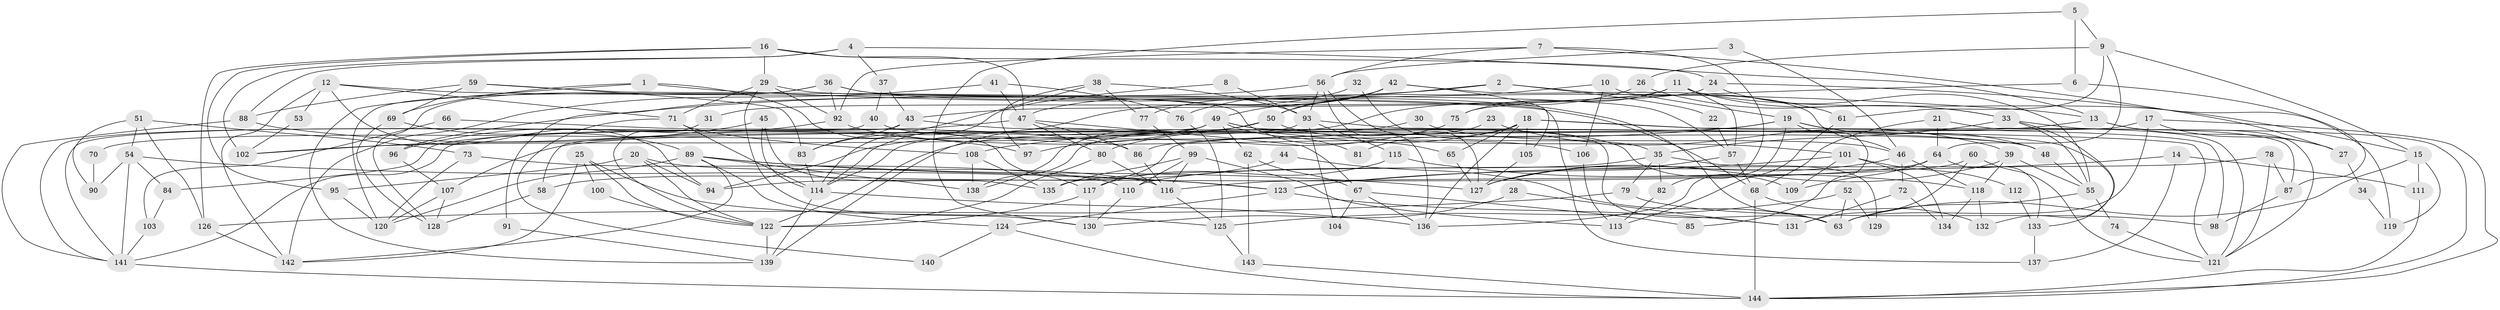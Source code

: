 // Generated by graph-tools (version 1.1) at 2025/15/03/09/25 04:15:12]
// undirected, 144 vertices, 288 edges
graph export_dot {
graph [start="1"]
  node [color=gray90,style=filled];
  1;
  2;
  3;
  4;
  5;
  6;
  7;
  8;
  9;
  10;
  11;
  12;
  13;
  14;
  15;
  16;
  17;
  18;
  19;
  20;
  21;
  22;
  23;
  24;
  25;
  26;
  27;
  28;
  29;
  30;
  31;
  32;
  33;
  34;
  35;
  36;
  37;
  38;
  39;
  40;
  41;
  42;
  43;
  44;
  45;
  46;
  47;
  48;
  49;
  50;
  51;
  52;
  53;
  54;
  55;
  56;
  57;
  58;
  59;
  60;
  61;
  62;
  63;
  64;
  65;
  66;
  67;
  68;
  69;
  70;
  71;
  72;
  73;
  74;
  75;
  76;
  77;
  78;
  79;
  80;
  81;
  82;
  83;
  84;
  85;
  86;
  87;
  88;
  89;
  90;
  91;
  92;
  93;
  94;
  95;
  96;
  97;
  98;
  99;
  100;
  101;
  102;
  103;
  104;
  105;
  106;
  107;
  108;
  109;
  110;
  111;
  112;
  113;
  114;
  115;
  116;
  117;
  118;
  119;
  120;
  121;
  122;
  123;
  124;
  125;
  126;
  127;
  128;
  129;
  130;
  131;
  132;
  133;
  134;
  135;
  136;
  137;
  138;
  139;
  140;
  141;
  142;
  143;
  144;
  1 -- 117;
  1 -- 69;
  1 -- 13;
  1 -- 139;
  2 -- 61;
  2 -- 76;
  2 -- 22;
  2 -- 96;
  3 -- 46;
  3 -- 56;
  4 -- 37;
  4 -- 88;
  4 -- 13;
  4 -- 102;
  5 -- 130;
  5 -- 9;
  5 -- 6;
  6 -- 75;
  6 -- 87;
  7 -- 56;
  7 -- 92;
  7 -- 27;
  7 -- 82;
  8 -- 114;
  8 -- 93;
  9 -- 26;
  9 -- 15;
  9 -- 61;
  9 -- 64;
  10 -- 19;
  10 -- 50;
  10 -- 106;
  11 -- 33;
  11 -- 57;
  11 -- 15;
  11 -- 31;
  11 -- 75;
  12 -- 68;
  12 -- 94;
  12 -- 53;
  12 -- 71;
  12 -- 142;
  13 -- 27;
  13 -- 86;
  13 -- 121;
  14 -- 137;
  14 -- 111;
  14 -- 123;
  15 -- 63;
  15 -- 111;
  15 -- 119;
  16 -- 95;
  16 -- 126;
  16 -- 24;
  16 -- 29;
  16 -- 47;
  17 -- 27;
  17 -- 144;
  17 -- 63;
  17 -- 117;
  18 -- 65;
  18 -- 136;
  18 -- 80;
  18 -- 81;
  18 -- 98;
  18 -- 105;
  18 -- 133;
  19 -- 48;
  19 -- 136;
  19 -- 85;
  19 -- 107;
  19 -- 108;
  19 -- 121;
  20 -- 94;
  20 -- 116;
  20 -- 95;
  20 -- 122;
  21 -- 87;
  21 -- 68;
  21 -- 64;
  22 -- 57;
  23 -- 138;
  23 -- 39;
  24 -- 55;
  24 -- 43;
  24 -- 119;
  25 -- 122;
  25 -- 142;
  25 -- 100;
  25 -- 125;
  26 -- 33;
  26 -- 114;
  27 -- 34;
  28 -- 130;
  28 -- 131;
  29 -- 71;
  29 -- 65;
  29 -- 92;
  29 -- 130;
  30 -- 122;
  30 -- 46;
  31 -- 122;
  32 -- 47;
  32 -- 35;
  33 -- 35;
  33 -- 132;
  33 -- 55;
  33 -- 144;
  34 -- 119;
  35 -- 82;
  35 -- 110;
  35 -- 79;
  35 -- 129;
  36 -- 63;
  36 -- 92;
  36 -- 57;
  36 -- 120;
  36 -- 128;
  37 -- 43;
  37 -- 40;
  38 -- 83;
  38 -- 77;
  38 -- 93;
  38 -- 97;
  39 -- 55;
  39 -- 118;
  39 -- 127;
  40 -- 141;
  40 -- 48;
  41 -- 47;
  41 -- 142;
  41 -- 76;
  42 -- 114;
  42 -- 105;
  42 -- 46;
  42 -- 49;
  42 -- 50;
  42 -- 77;
  43 -- 141;
  43 -- 48;
  43 -- 83;
  44 -- 58;
  44 -- 63;
  45 -- 135;
  45 -- 114;
  45 -- 102;
  46 -- 127;
  46 -- 72;
  46 -- 118;
  47 -- 80;
  47 -- 67;
  47 -- 84;
  47 -- 86;
  48 -- 55;
  49 -- 109;
  49 -- 58;
  49 -- 62;
  49 -- 63;
  49 -- 70;
  49 -- 81;
  49 -- 94;
  50 -- 102;
  50 -- 101;
  50 -- 138;
  50 -- 139;
  51 -- 54;
  51 -- 73;
  51 -- 90;
  51 -- 126;
  52 -- 125;
  52 -- 63;
  52 -- 129;
  53 -- 102;
  54 -- 141;
  54 -- 123;
  54 -- 84;
  54 -- 90;
  55 -- 63;
  55 -- 74;
  56 -- 93;
  56 -- 127;
  56 -- 91;
  56 -- 136;
  57 -- 127;
  57 -- 68;
  58 -- 128;
  59 -- 69;
  59 -- 83;
  59 -- 88;
  59 -- 137;
  60 -- 116;
  60 -- 121;
  60 -- 131;
  61 -- 113;
  62 -- 67;
  62 -- 143;
  64 -- 94;
  64 -- 109;
  64 -- 133;
  65 -- 127;
  66 -- 86;
  66 -- 103;
  67 -- 136;
  67 -- 85;
  67 -- 104;
  68 -- 144;
  68 -- 132;
  69 -- 89;
  69 -- 128;
  70 -- 90;
  71 -- 108;
  71 -- 114;
  71 -- 140;
  72 -- 134;
  72 -- 131;
  73 -- 110;
  73 -- 120;
  74 -- 121;
  75 -- 97;
  76 -- 125;
  77 -- 99;
  78 -- 121;
  78 -- 87;
  78 -- 135;
  79 -- 126;
  79 -- 98;
  80 -- 122;
  80 -- 116;
  82 -- 113;
  83 -- 114;
  84 -- 103;
  86 -- 116;
  87 -- 98;
  88 -- 141;
  88 -- 97;
  89 -- 124;
  89 -- 123;
  89 -- 120;
  89 -- 127;
  89 -- 138;
  89 -- 142;
  91 -- 139;
  92 -- 96;
  92 -- 106;
  93 -- 121;
  93 -- 104;
  93 -- 115;
  93 -- 141;
  95 -- 120;
  96 -- 107;
  99 -- 135;
  99 -- 116;
  99 -- 110;
  99 -- 113;
  100 -- 122;
  101 -- 123;
  101 -- 109;
  101 -- 112;
  101 -- 134;
  103 -- 141;
  105 -- 127;
  106 -- 113;
  107 -- 120;
  107 -- 128;
  108 -- 138;
  108 -- 135;
  110 -- 130;
  111 -- 144;
  112 -- 133;
  114 -- 139;
  114 -- 136;
  115 -- 117;
  115 -- 118;
  116 -- 125;
  117 -- 122;
  117 -- 130;
  118 -- 132;
  118 -- 134;
  122 -- 139;
  123 -- 131;
  123 -- 124;
  124 -- 144;
  124 -- 140;
  125 -- 143;
  126 -- 142;
  133 -- 137;
  141 -- 144;
  143 -- 144;
}
